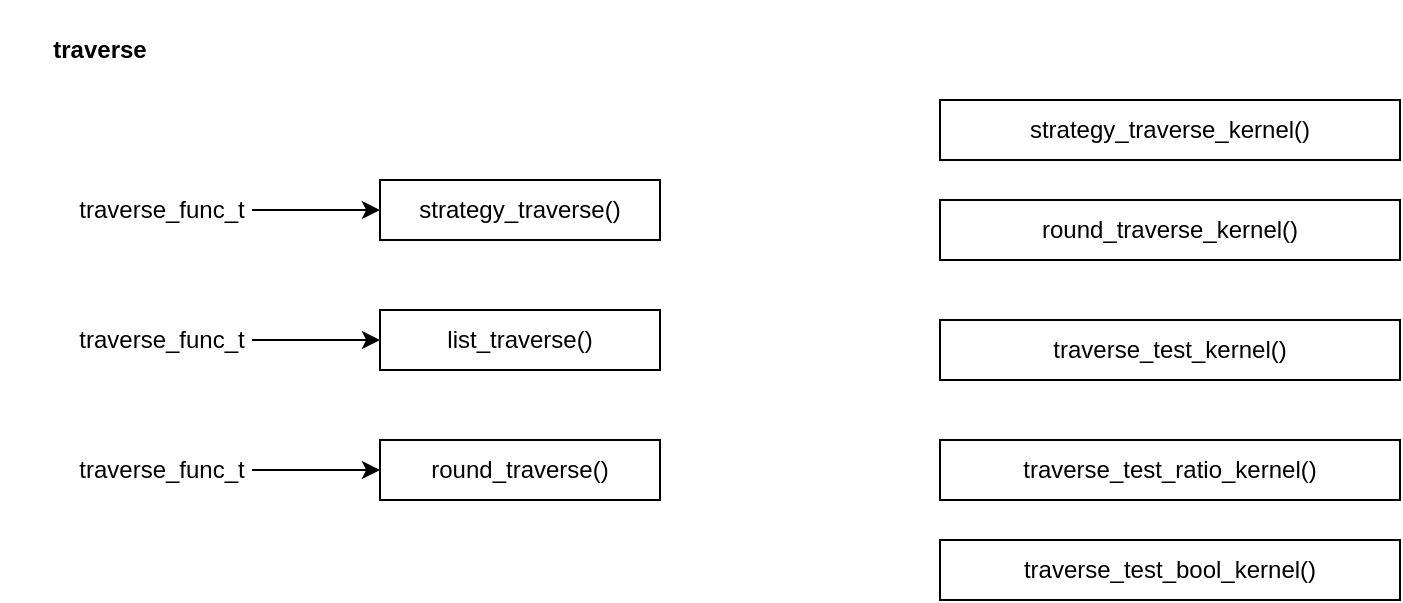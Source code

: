 <mxfile version="13.1.14" type="github"><diagram id="VWjbHAvk82t74OLdqyVX" name="Page-1"><mxGraphModel dx="981" dy="526" grid="1" gridSize="10" guides="1" tooltips="1" connect="1" arrows="1" fold="1" page="1" pageScale="1" pageWidth="827" pageHeight="1169" math="0" shadow="0"><root><mxCell id="0"/><mxCell id="1" parent="0"/><mxCell id="FS7d5kPWWU2juKKya9Ju-1" value="&lt;b&gt;traverse&lt;/b&gt;" style="text;html=1;strokeColor=none;fillColor=none;align=center;verticalAlign=middle;whiteSpace=wrap;rounded=0;" vertex="1" parent="1"><mxGeometry x="20" y="20" width="100" height="50" as="geometry"/></mxCell><mxCell id="FS7d5kPWWU2juKKya9Ju-12" value="traverse_func_t" style="text;html=1;strokeColor=none;fillColor=none;align=center;verticalAlign=middle;whiteSpace=wrap;rounded=0;" vertex="1" parent="1"><mxGeometry x="56" y="115" width="90" height="20" as="geometry"/></mxCell><mxCell id="FS7d5kPWWU2juKKya9Ju-15" value="strategy_traverse_kernel()" style="rounded=0;whiteSpace=wrap;html=1;" vertex="1" parent="1"><mxGeometry x="490" y="70" width="230" height="30" as="geometry"/></mxCell><mxCell id="FS7d5kPWWU2juKKya9Ju-16" value="strategy_traverse()" style="rounded=0;whiteSpace=wrap;html=1;" vertex="1" parent="1"><mxGeometry x="210" y="110" width="140" height="30" as="geometry"/></mxCell><mxCell id="FS7d5kPWWU2juKKya9Ju-17" value="list_traverse()" style="rounded=0;whiteSpace=wrap;html=1;" vertex="1" parent="1"><mxGeometry x="210" y="175" width="140" height="30" as="geometry"/></mxCell><mxCell id="FS7d5kPWWU2juKKya9Ju-19" value="" style="endArrow=classic;html=1;exitX=1;exitY=0.5;exitDx=0;exitDy=0;entryX=0;entryY=0.5;entryDx=0;entryDy=0;" edge="1" parent="1" source="FS7d5kPWWU2juKKya9Ju-12" target="FS7d5kPWWU2juKKya9Ju-16"><mxGeometry width="50" height="50" relative="1" as="geometry"><mxPoint x="-34" y="210" as="sourcePoint"/><mxPoint x="16" y="160" as="targetPoint"/></mxGeometry></mxCell><mxCell id="FS7d5kPWWU2juKKya9Ju-20" value="traverse_func_t" style="text;html=1;strokeColor=none;fillColor=none;align=center;verticalAlign=middle;whiteSpace=wrap;rounded=0;" vertex="1" parent="1"><mxGeometry x="56" y="180" width="90" height="20" as="geometry"/></mxCell><mxCell id="FS7d5kPWWU2juKKya9Ju-21" value="" style="endArrow=classic;html=1;exitX=1;exitY=0.5;exitDx=0;exitDy=0;entryX=0;entryY=0.5;entryDx=0;entryDy=0;" edge="1" parent="1" source="FS7d5kPWWU2juKKya9Ju-20" target="FS7d5kPWWU2juKKya9Ju-17"><mxGeometry width="50" height="50" relative="1" as="geometry"><mxPoint x="186" y="130" as="sourcePoint"/><mxPoint x="236" y="80" as="targetPoint"/></mxGeometry></mxCell><mxCell id="FS7d5kPWWU2juKKya9Ju-22" value="round_traverse_kernel()" style="rounded=0;whiteSpace=wrap;html=1;" vertex="1" parent="1"><mxGeometry x="490" y="120" width="230" height="30" as="geometry"/></mxCell><mxCell id="FS7d5kPWWU2juKKya9Ju-23" value="round_traverse()" style="rounded=0;whiteSpace=wrap;html=1;" vertex="1" parent="1"><mxGeometry x="210" y="240" width="140" height="30" as="geometry"/></mxCell><mxCell id="FS7d5kPWWU2juKKya9Ju-26" value="traverse_func_t" style="text;html=1;strokeColor=none;fillColor=none;align=center;verticalAlign=middle;whiteSpace=wrap;rounded=0;" vertex="1" parent="1"><mxGeometry x="56" y="245" width="90" height="20" as="geometry"/></mxCell><mxCell id="FS7d5kPWWU2juKKya9Ju-27" value="" style="endArrow=classic;html=1;exitX=1;exitY=0.5;exitDx=0;exitDy=0;entryX=0;entryY=0.5;entryDx=0;entryDy=0;" edge="1" parent="1" source="FS7d5kPWWU2juKKya9Ju-26" target="FS7d5kPWWU2juKKya9Ju-23"><mxGeometry width="50" height="50" relative="1" as="geometry"><mxPoint x="106" y="300" as="sourcePoint"/><mxPoint x="156" y="250" as="targetPoint"/></mxGeometry></mxCell><mxCell id="FS7d5kPWWU2juKKya9Ju-30" value="traverse_test_kernel()" style="rounded=0;whiteSpace=wrap;html=1;" vertex="1" parent="1"><mxGeometry x="490" y="180" width="230" height="30" as="geometry"/></mxCell><mxCell id="FS7d5kPWWU2juKKya9Ju-31" value="traverse_test_ratio_kernel()" style="rounded=0;whiteSpace=wrap;html=1;" vertex="1" parent="1"><mxGeometry x="490" y="240" width="230" height="30" as="geometry"/></mxCell><mxCell id="FS7d5kPWWU2juKKya9Ju-32" value="traverse_test_bool_kernel()" style="rounded=0;whiteSpace=wrap;html=1;" vertex="1" parent="1"><mxGeometry x="490" y="290" width="230" height="30" as="geometry"/></mxCell></root></mxGraphModel></diagram></mxfile>